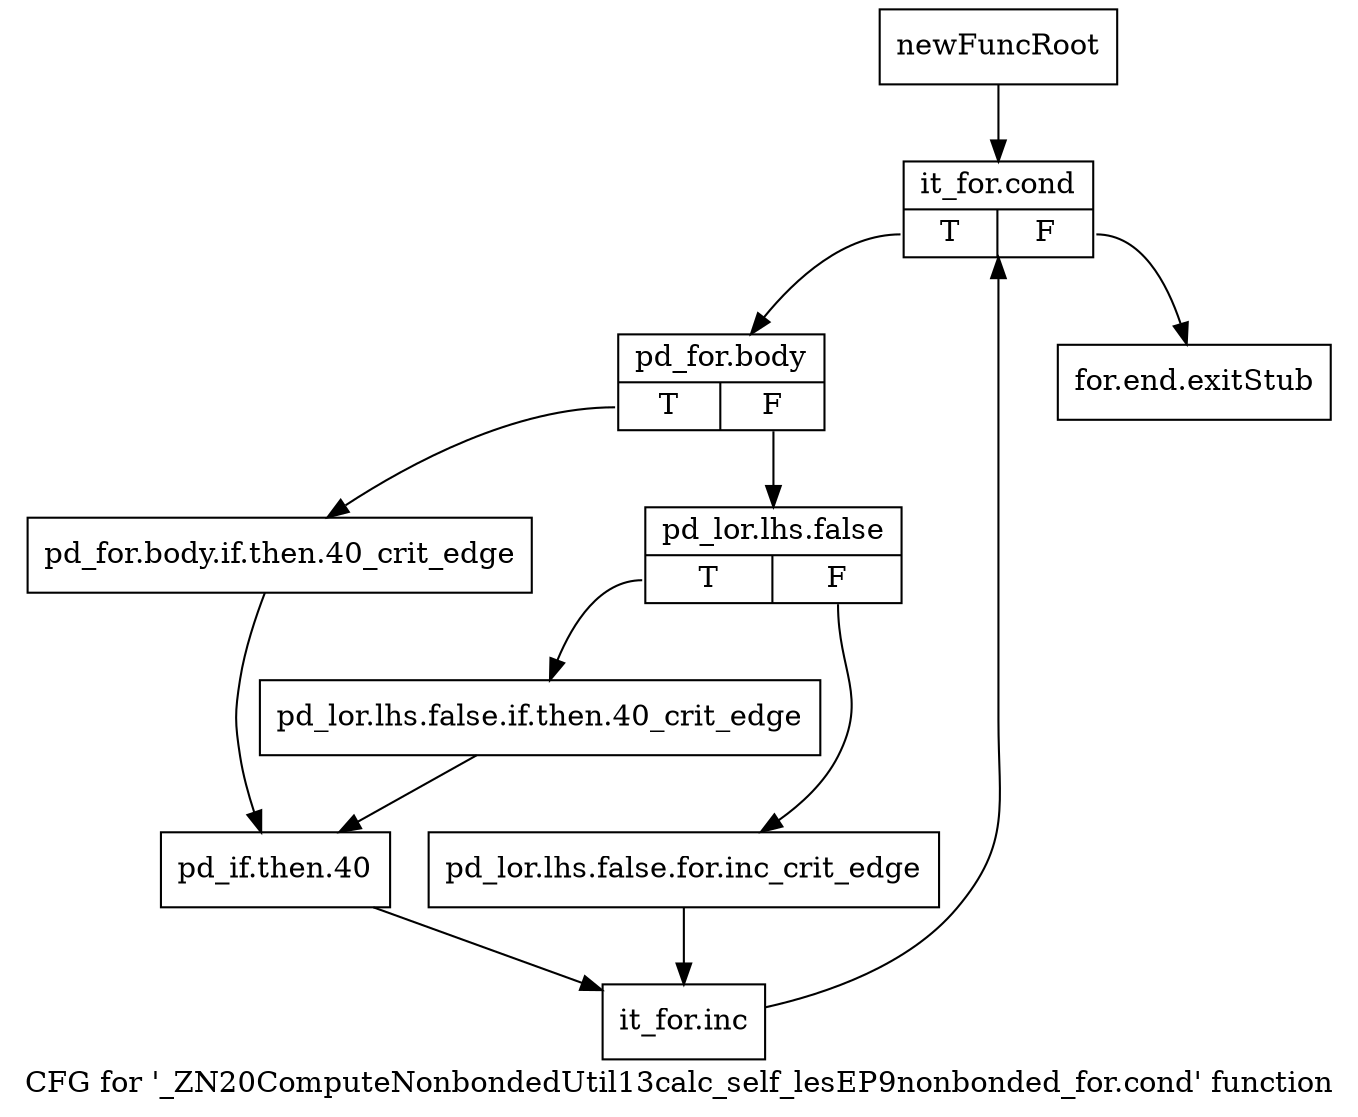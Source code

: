 digraph "CFG for '_ZN20ComputeNonbondedUtil13calc_self_lesEP9nonbonded_for.cond' function" {
	label="CFG for '_ZN20ComputeNonbondedUtil13calc_self_lesEP9nonbonded_for.cond' function";

	Node0x1e62e80 [shape=record,label="{newFuncRoot}"];
	Node0x1e62e80 -> Node0x1e633c0;
	Node0x1e63370 [shape=record,label="{for.end.exitStub}"];
	Node0x1e633c0 [shape=record,label="{it_for.cond|{<s0>T|<s1>F}}"];
	Node0x1e633c0:s0 -> Node0x1e63410;
	Node0x1e633c0:s1 -> Node0x1e63370;
	Node0x1e63410 [shape=record,label="{pd_for.body|{<s0>T|<s1>F}}"];
	Node0x1e63410:s0 -> Node0x1e63550;
	Node0x1e63410:s1 -> Node0x1e63460;
	Node0x1e63460 [shape=record,label="{pd_lor.lhs.false|{<s0>T|<s1>F}}"];
	Node0x1e63460:s0 -> Node0x1e63500;
	Node0x1e63460:s1 -> Node0x1e634b0;
	Node0x1e634b0 [shape=record,label="{pd_lor.lhs.false.for.inc_crit_edge}"];
	Node0x1e634b0 -> Node0x1e635f0;
	Node0x1e63500 [shape=record,label="{pd_lor.lhs.false.if.then.40_crit_edge}"];
	Node0x1e63500 -> Node0x1e635a0;
	Node0x1e63550 [shape=record,label="{pd_for.body.if.then.40_crit_edge}"];
	Node0x1e63550 -> Node0x1e635a0;
	Node0x1e635a0 [shape=record,label="{pd_if.then.40}"];
	Node0x1e635a0 -> Node0x1e635f0;
	Node0x1e635f0 [shape=record,label="{it_for.inc}"];
	Node0x1e635f0 -> Node0x1e633c0;
}
